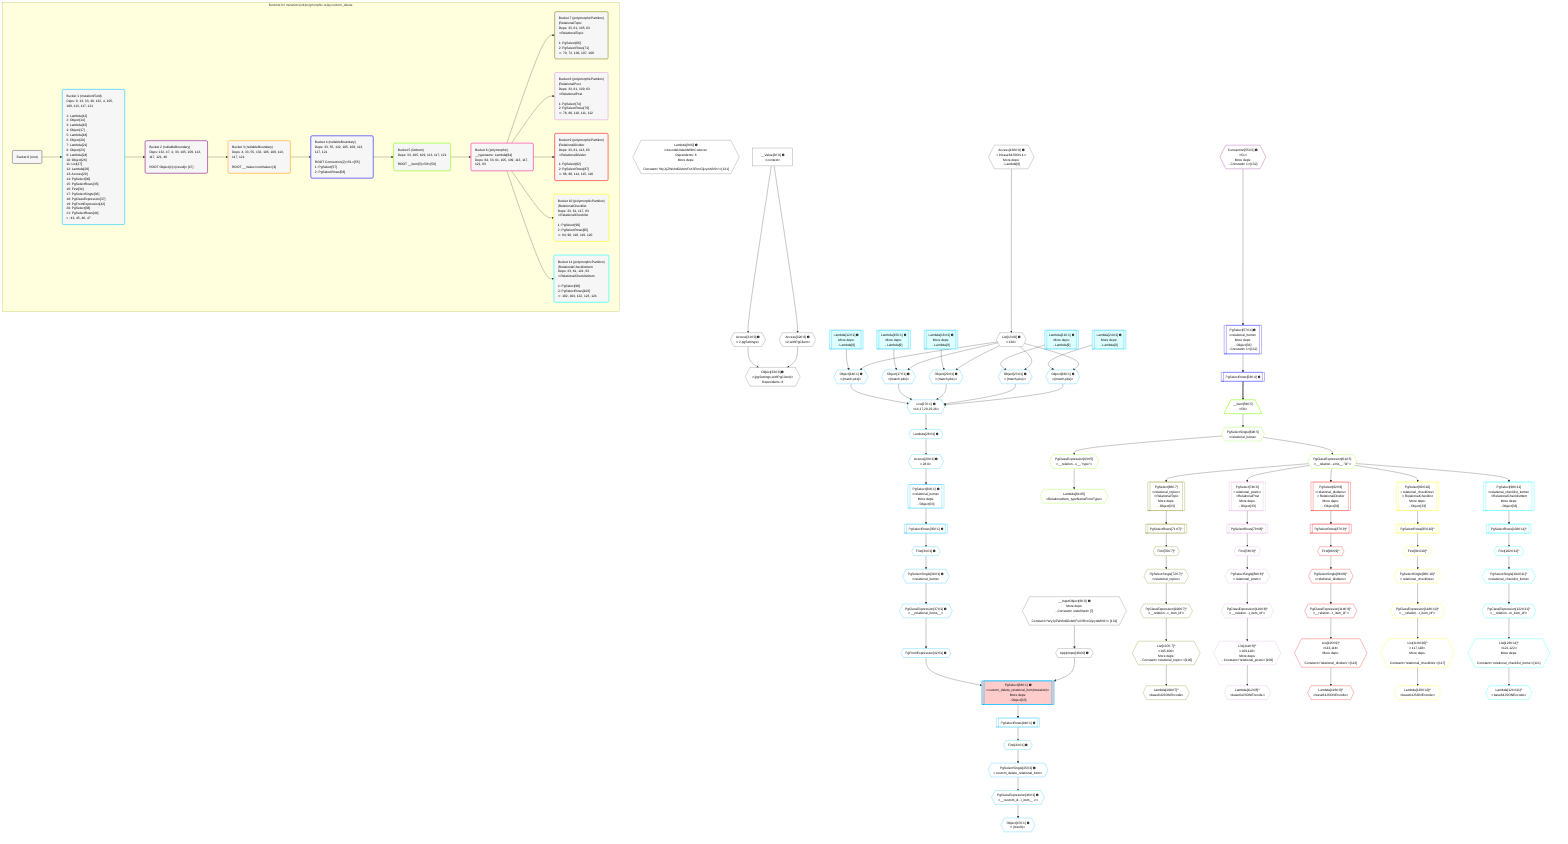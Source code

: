 %%{init: {'themeVariables': { 'fontSize': '12px'}}}%%
graph TD
    classDef path fill:#eee,stroke:#000,color:#000
    classDef plan fill:#fff,stroke-width:1px,color:#000
    classDef itemplan fill:#fff,stroke-width:2px,color:#000
    classDef unbatchedplan fill:#dff,stroke-width:1px,color:#000
    classDef sideeffectplan fill:#fcc,stroke-width:2px,color:#000
    classDef bucket fill:#f6f6f6,color:#000,stroke-width:2px,text-align:left

    subgraph "Buckets for mutations/v4/polymorphic.relay.custom_delete"
    Bucket0("Bucket 0 (root)"):::bucket
    Bucket1("Bucket 1 (mutationField)<br />Deps: 9, 13, 33, 48, 132, 4, 105, 109, 113, 117, 121<br /><br />1: Lambda[12]<br />2: Object[14]<br />3: Lambda[15]<br />4: Object[17]<br />5: Lambda[18]<br />6: Object[20]<br />7: Lambda[21]<br />8: Object[23]<br />9: Lambda[24]<br />10: Object[26]<br />11: List[27]<br />12: Lambda[28]<br />13: Access[29]<br />14: PgSelect[30]<br />15: PgSelectRows[35]<br />16: First[34]<br />17: PgSelectSingle[36]<br />18: PgClassExpression[37]<br />19: PgFromExpression[42]<br />20: PgSelect[38]<br />21: PgSelectRows[44]<br />ᐳ: 43, 45, 46, 47"):::bucket
    Bucket2("Bucket 2 (nullableBoundary)<br />Deps: 132, 47, 4, 33, 105, 109, 113, 117, 121, 46<br /><br />ROOT Object{1}ᐸ{result}ᐳ[47]"):::bucket
    Bucket3("Bucket 3 (nullableBoundary)<br />Deps: 4, 33, 55, 132, 105, 109, 113, 117, 121<br /><br />ROOT __ValueᐸrootValueᐳ[4]"):::bucket
    Bucket4("Bucket 4 (nullableBoundary)<br />Deps: 33, 55, 132, 105, 109, 113, 117, 121<br /><br />ROOT Connection{2}ᐸ51ᐳ[55]<br />1: PgSelect[57]<br />2: PgSelectRows[58]"):::bucket
    Bucket5("Bucket 5 (listItem)<br />Deps: 33, 105, 109, 113, 117, 121<br /><br />ROOT __Item{5}ᐸ58ᐳ[59]"):::bucket
    Bucket6("Bucket 6 (polymorphic)<br />__typename: Lambda[64]<br />Deps: 64, 33, 61, 105, 109, 113, 117, 121, 63"):::bucket
    Bucket7("Bucket 7 (polymorphicPartition)<br />|RelationalTopic<br />Deps: 33, 61, 105, 63<br />ᐳRelationalTopic<br /><br />1: PgSelect[66]<br />2: PgSelectRows[71]<br />ᐳ: 70, 72, 106, 107, 108"):::bucket
    Bucket8("Bucket 8 (polymorphicPartition)<br />|RelationalPost<br />Deps: 33, 61, 109, 63<br />ᐳRelationalPost<br /><br />1: PgSelect[74]<br />2: PgSelectRows[79]<br />ᐳ: 78, 80, 110, 111, 112"):::bucket
    Bucket9("Bucket 9 (polymorphicPartition)<br />|RelationalDivider<br />Deps: 33, 61, 113, 63<br />ᐳRelationalDivider<br /><br />1: PgSelect[82]<br />2: PgSelectRows[87]<br />ᐳ: 86, 88, 114, 115, 116"):::bucket
    Bucket10("Bucket 10 (polymorphicPartition)<br />|RelationalChecklist<br />Deps: 33, 61, 117, 63<br />ᐳRelationalChecklist<br /><br />1: PgSelect[90]<br />2: PgSelectRows[95]<br />ᐳ: 94, 96, 118, 119, 120"):::bucket
    Bucket11("Bucket 11 (polymorphicPartition)<br />|RelationalChecklistItem<br />Deps: 33, 61, 121, 63<br />ᐳRelationalChecklistItem<br /><br />1: PgSelect[98]<br />2: PgSelectRows[103]<br />ᐳ: 102, 104, 122, 123, 124"):::bucket
    end
    Bucket0 --> Bucket1
    Bucket1 --> Bucket2
    Bucket2 --> Bucket3
    Bucket3 --> Bucket4
    Bucket4 --> Bucket5
    Bucket5 --> Bucket6
    Bucket6 --> Bucket7 & Bucket8 & Bucket9 & Bucket10 & Bucket11

    %% plan dependencies
    __InputObject6{{"__InputObject[6∈0] ➊<br />More deps:<br />- Constantᐸundefinedᐳ[7]<br />- Constantᐸ'WyJyZWxhdGlvbmFsX3RvcGljcyIsMV0='ᐳ[131]"}}:::plan
    Object33{{"Object[33∈0] ➊<br />ᐸ{pgSettings,withPgClient}ᐳ<br />Dependents: 8"}}:::plan
    Access31{{"Access[31∈0] ➊<br />ᐸ2.pgSettingsᐳ"}}:::plan
    Access32{{"Access[32∈0] ➊<br />ᐸ2.withPgClientᐳ"}}:::plan
    Access31 & Access32 --> Object33
    Lambda9{{"Lambda[9∈0] ➊<br />ᐸdecodeNodeIdWithCodecsᐳ<br />Dependents: 6<br />More deps:<br />- Constantᐸ'WyJyZWxhdGlvbmFsX3RvcGljcyIsMV0='ᐳ[131]"}}:::plan
    List13{{"List[13∈0] ➊<br />ᐸ130ᐳ"}}:::plan
    Access130{{"Access[130∈0] ➊<br />ᐸ9.base64JSON.1ᐳ<br />More deps:<br />- Lambda[9]"}}:::plan
    Access130 --> List13
    __Value2["__Value[2∈0] ➊<br />ᐸcontextᐳ"]:::plan
    __Value2 --> Access31
    __Value2 --> Access32
    ApplyInput48{{"ApplyInput[48∈0] ➊"}}:::plan
    __InputObject6 --> ApplyInput48
    List27{{"List[27∈1] ➊<br />ᐸ14,17,20,23,26ᐳ"}}:::plan
    Object14{{"Object[14∈1] ➊<br />ᐸ{match,pks}ᐳ"}}:::plan
    Object17{{"Object[17∈1] ➊<br />ᐸ{match,pks}ᐳ"}}:::plan
    Object20{{"Object[20∈1] ➊<br />ᐸ{match,pks}ᐳ"}}:::plan
    Object23{{"Object[23∈1] ➊<br />ᐸ{match,pks}ᐳ"}}:::plan
    Object26{{"Object[26∈1] ➊<br />ᐸ{match,pks}ᐳ"}}:::plan
    Object14 & Object17 & Object20 & Object23 & Object26 --> List27
    PgSelect38[["PgSelect[38∈1] ➊<br />ᐸcustom_delete_relational_item(mutation)ᐳ<br />More deps:<br />- Object[33]"]]:::sideeffectplan
    PgFromExpression42{{"PgFromExpression[42∈1] ➊"}}:::plan
    PgFromExpression42 & ApplyInput48 --> PgSelect38
    Lambda12[["Lambda[12∈1] ➊<br />More deps:<br />- Lambda[9]"]]:::unbatchedplan
    Lambda12 & List13 --> Object14
    Lambda15[["Lambda[15∈1] ➊<br />More deps:<br />- Lambda[9]"]]:::unbatchedplan
    Lambda15 & List13 --> Object17
    Lambda18[["Lambda[18∈1] ➊<br />More deps:<br />- Lambda[9]"]]:::unbatchedplan
    Lambda18 & List13 --> Object20
    Lambda21[["Lambda[21∈1] ➊<br />More deps:<br />- Lambda[9]"]]:::unbatchedplan
    Lambda21 & List13 --> Object23
    Lambda24[["Lambda[24∈1] ➊<br />More deps:<br />- Lambda[9]"]]:::unbatchedplan
    Lambda24 & List13 --> Object26
    PgSelect30[["PgSelect[30∈1] ➊<br />ᐸrelational_itemsᐳ<br />More deps:<br />- Object[33]"]]:::plan
    Access29{{"Access[29∈1] ➊<br />ᐸ28.0ᐳ"}}:::plan
    Access29 --> PgSelect30
    Lambda28{{"Lambda[28∈1] ➊"}}:::plan
    List27 --> Lambda28
    Lambda28 --> Access29
    First34{{"First[34∈1] ➊"}}:::plan
    PgSelectRows35[["PgSelectRows[35∈1] ➊"]]:::plan
    PgSelectRows35 --> First34
    PgSelect30 --> PgSelectRows35
    PgSelectSingle36{{"PgSelectSingle[36∈1] ➊<br />ᐸrelational_itemsᐳ"}}:::plan
    First34 --> PgSelectSingle36
    PgClassExpression37{{"PgClassExpression[37∈1] ➊<br />ᐸ__relational_items__ᐳ"}}:::plan
    PgSelectSingle36 --> PgClassExpression37
    PgClassExpression37 --> PgFromExpression42
    First43{{"First[43∈1] ➊"}}:::plan
    PgSelectRows44[["PgSelectRows[44∈1] ➊"]]:::plan
    PgSelectRows44 --> First43
    PgSelect38 --> PgSelectRows44
    PgSelectSingle45{{"PgSelectSingle[45∈1] ➊<br />ᐸcustom_delete_relational_itemᐳ"}}:::plan
    First43 --> PgSelectSingle45
    PgClassExpression46{{"PgClassExpression[46∈1] ➊<br />ᐸ__custom_d...l_item__.vᐳ"}}:::plan
    PgSelectSingle45 --> PgClassExpression46
    Object47{{"Object[47∈1] ➊<br />ᐸ{result}ᐳ"}}:::plan
    PgClassExpression46 --> Object47
    Connection55{{"Connection[55∈2] ➊<br />ᐸ51ᐳ<br />More deps:<br />- Constantᐸ1ᐳ[132]"}}:::plan
    PgSelect57[["PgSelect[57∈4] ➊<br />ᐸrelational_itemsᐳ<br />More deps:<br />- Object[33]<br />- Constantᐸ1ᐳ[132]"]]:::plan
    Connection55 --> PgSelect57
    PgSelectRows58[["PgSelectRows[58∈4] ➊"]]:::plan
    PgSelect57 --> PgSelectRows58
    __Item59[/"__Item[59∈5]<br />ᐸ58ᐳ"\]:::itemplan
    PgSelectRows58 ==> __Item59
    PgSelectSingle60{{"PgSelectSingle[60∈5]<br />ᐸrelational_itemsᐳ"}}:::plan
    __Item59 --> PgSelectSingle60
    PgClassExpression61{{"PgClassExpression[61∈5]<br />ᐸ__relation...ems__.”id”ᐳ"}}:::plan
    PgSelectSingle60 --> PgClassExpression61
    PgClassExpression63{{"PgClassExpression[63∈5]<br />ᐸ__relation...s__.”type”ᐳ"}}:::plan
    PgSelectSingle60 --> PgClassExpression63
    Lambda64{{"Lambda[64∈5]<br />ᐸRelationalItem_typeNameFromTypeᐳ"}}:::plan
    PgClassExpression63 --> Lambda64
    PgSelect66[["PgSelect[66∈7]<br />ᐸrelational_topicsᐳ<br />ᐳRelationalTopic<br />More deps:<br />- Object[33]"]]:::plan
    PgClassExpression61 --> PgSelect66
    List107{{"List[107∈7]^<br />ᐸ105,106ᐳ<br />More deps:<br />- Constantᐸ'relational_topics'ᐳ[105]"}}:::plan
    PgClassExpression106{{"PgClassExpression[106∈7]^<br />ᐸ__relation...c_item_id”ᐳ"}}:::plan
    PgClassExpression106 --> List107
    First70{{"First[70∈7]^"}}:::plan
    PgSelectRows71[["PgSelectRows[71∈7]^"]]:::plan
    PgSelectRows71 --> First70
    PgSelect66 --> PgSelectRows71
    PgSelectSingle72{{"PgSelectSingle[72∈7]^<br />ᐸrelational_topicsᐳ"}}:::plan
    First70 --> PgSelectSingle72
    PgSelectSingle72 --> PgClassExpression106
    Lambda108{{"Lambda[108∈7]^<br />ᐸbase64JSONEncodeᐳ"}}:::plan
    List107 --> Lambda108
    PgSelect74[["PgSelect[74∈8]<br />ᐸrelational_postsᐳ<br />ᐳRelationalPost<br />More deps:<br />- Object[33]"]]:::plan
    PgClassExpression61 --> PgSelect74
    List111{{"List[111∈8]^<br />ᐸ109,110ᐳ<br />More deps:<br />- Constantᐸ'relational_posts'ᐳ[109]"}}:::plan
    PgClassExpression110{{"PgClassExpression[110∈8]^<br />ᐸ__relation...t_item_id”ᐳ"}}:::plan
    PgClassExpression110 --> List111
    First78{{"First[78∈8]^"}}:::plan
    PgSelectRows79[["PgSelectRows[79∈8]^"]]:::plan
    PgSelectRows79 --> First78
    PgSelect74 --> PgSelectRows79
    PgSelectSingle80{{"PgSelectSingle[80∈8]^<br />ᐸrelational_postsᐳ"}}:::plan
    First78 --> PgSelectSingle80
    PgSelectSingle80 --> PgClassExpression110
    Lambda112{{"Lambda[112∈8]^<br />ᐸbase64JSONEncodeᐳ"}}:::plan
    List111 --> Lambda112
    PgSelect82[["PgSelect[82∈9]<br />ᐸrelational_dividersᐳ<br />ᐳRelationalDivider<br />More deps:<br />- Object[33]"]]:::plan
    PgClassExpression61 --> PgSelect82
    List115{{"List[115∈9]^<br />ᐸ113,114ᐳ<br />More deps:<br />- Constantᐸ'relational_dividers'ᐳ[113]"}}:::plan
    PgClassExpression114{{"PgClassExpression[114∈9]^<br />ᐸ__relation...r_item_id”ᐳ"}}:::plan
    PgClassExpression114 --> List115
    First86{{"First[86∈9]^"}}:::plan
    PgSelectRows87[["PgSelectRows[87∈9]^"]]:::plan
    PgSelectRows87 --> First86
    PgSelect82 --> PgSelectRows87
    PgSelectSingle88{{"PgSelectSingle[88∈9]^<br />ᐸrelational_dividersᐳ"}}:::plan
    First86 --> PgSelectSingle88
    PgSelectSingle88 --> PgClassExpression114
    Lambda116{{"Lambda[116∈9]^<br />ᐸbase64JSONEncodeᐳ"}}:::plan
    List115 --> Lambda116
    PgSelect90[["PgSelect[90∈10]<br />ᐸrelational_checklistsᐳ<br />ᐳRelationalChecklist<br />More deps:<br />- Object[33]"]]:::plan
    PgClassExpression61 --> PgSelect90
    List119{{"List[119∈10]^<br />ᐸ117,118ᐳ<br />More deps:<br />- Constantᐸ'relational_checklists'ᐳ[117]"}}:::plan
    PgClassExpression118{{"PgClassExpression[118∈10]^<br />ᐸ__relation...t_item_id”ᐳ"}}:::plan
    PgClassExpression118 --> List119
    First94{{"First[94∈10]^"}}:::plan
    PgSelectRows95[["PgSelectRows[95∈10]^"]]:::plan
    PgSelectRows95 --> First94
    PgSelect90 --> PgSelectRows95
    PgSelectSingle96{{"PgSelectSingle[96∈10]^<br />ᐸrelational_checklistsᐳ"}}:::plan
    First94 --> PgSelectSingle96
    PgSelectSingle96 --> PgClassExpression118
    Lambda120{{"Lambda[120∈10]^<br />ᐸbase64JSONEncodeᐳ"}}:::plan
    List119 --> Lambda120
    PgSelect98[["PgSelect[98∈11]<br />ᐸrelational_checklist_itemsᐳ<br />ᐳRelationalChecklistItem<br />More deps:<br />- Object[33]"]]:::plan
    PgClassExpression61 --> PgSelect98
    List123{{"List[123∈11]^<br />ᐸ121,122ᐳ<br />More deps:<br />- Constantᐸ'relational_checklist_items'ᐳ[121]"}}:::plan
    PgClassExpression122{{"PgClassExpression[122∈11]^<br />ᐸ__relation...m_item_id”ᐳ"}}:::plan
    PgClassExpression122 --> List123
    First102{{"First[102∈11]^"}}:::plan
    PgSelectRows103[["PgSelectRows[103∈11]^"]]:::plan
    PgSelectRows103 --> First102
    PgSelect98 --> PgSelectRows103
    PgSelectSingle104{{"PgSelectSingle[104∈11]^<br />ᐸrelational_checklist_itemsᐳ"}}:::plan
    First102 --> PgSelectSingle104
    PgSelectSingle104 --> PgClassExpression122
    Lambda124{{"Lambda[124∈11]^<br />ᐸbase64JSONEncodeᐳ"}}:::plan
    List123 --> Lambda124

    %% define steps
    classDef bucket0 stroke:#696969
    class Bucket0,__Value2,__InputObject6,Lambda9,List13,Access31,Access32,Object33,ApplyInput48,Access130 bucket0
    classDef bucket1 stroke:#00bfff
    class Bucket1,Lambda12,Object14,Lambda15,Object17,Lambda18,Object20,Lambda21,Object23,Lambda24,Object26,List27,Lambda28,Access29,PgSelect30,First34,PgSelectRows35,PgSelectSingle36,PgClassExpression37,PgSelect38,PgFromExpression42,First43,PgSelectRows44,PgSelectSingle45,PgClassExpression46,Object47 bucket1
    classDef bucket2 stroke:#7f007f
    class Bucket2,Connection55 bucket2
    classDef bucket3 stroke:#ffa500
    class Bucket3 bucket3
    classDef bucket4 stroke:#0000ff
    class Bucket4,PgSelect57,PgSelectRows58 bucket4
    classDef bucket5 stroke:#7fff00
    class Bucket5,__Item59,PgSelectSingle60,PgClassExpression61,PgClassExpression63,Lambda64 bucket5
    classDef bucket6 stroke:#ff1493
    class Bucket6 bucket6
    classDef bucket7 stroke:#808000
    class Bucket7,PgSelect66,First70,PgSelectRows71,PgSelectSingle72,PgClassExpression106,List107,Lambda108 bucket7
    classDef bucket8 stroke:#dda0dd
    class Bucket8,PgSelect74,First78,PgSelectRows79,PgSelectSingle80,PgClassExpression110,List111,Lambda112 bucket8
    classDef bucket9 stroke:#ff0000
    class Bucket9,PgSelect82,First86,PgSelectRows87,PgSelectSingle88,PgClassExpression114,List115,Lambda116 bucket9
    classDef bucket10 stroke:#ffff00
    class Bucket10,PgSelect90,First94,PgSelectRows95,PgSelectSingle96,PgClassExpression118,List119,Lambda120 bucket10
    classDef bucket11 stroke:#00ffff
    class Bucket11,PgSelect98,First102,PgSelectRows103,PgSelectSingle104,PgClassExpression122,List123,Lambda124 bucket11